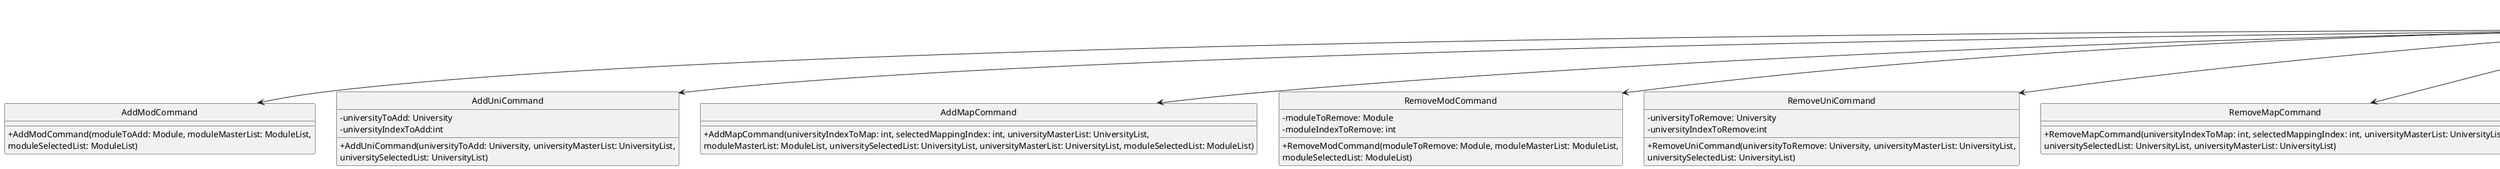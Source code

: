 @startuml
'https://plantuml.com/class-diagram

hide circle
skinparam classAttributeIconSize 0
skinparam groupInheritance 2
skinparam maxWidth 128

Command --> AddModCommand
Command --> AddUniCommand
Command --> AddMapCommand
Command --> RemoveModCommand
Command --> RemoveUniCommand
Command --> RemoveMapCommand
Command --> ListModCommand
Command --> ListUniCommand
Command --> FindModCommand
Command --> FindUniCommand
Command --> SearchMapCommand
Command --> HelpCommand
Command --> ExitCommand

class Command {
    # storage: Storage

    + Command()
}

class AddModCommand {

    + AddModCommand(moduleToAdd: Module, moduleMasterList: ModuleList,
    moduleSelectedList: ModuleList)
}

class AddUniCommand {
    - universityToAdd: University
    - universityIndexToAdd:int

    + AddUniCommand(universityToAdd: University, universityMasterList: UniversityList,
      universitySelectedList: UniversityList)
}

class AddMapCommand {

    + AddMapCommand(universityIndexToMap: int, selectedMappingIndex: int, universityMasterList: UniversityList,
    moduleMasterList: ModuleList, universitySelectedList: UniversityList, universityMasterList: UniversityList, moduleSelectedList: ModuleList)
}

class RemoveModCommand {

    -moduleToRemove: Module
    -moduleIndexToRemove: int

    + RemoveModCommand(moduleToRemove: Module, moduleMasterList: ModuleList,
    moduleSelectedList: ModuleList)
}

class RemoveUniCommand {
    - universityToRemove: University
    - universityIndexToRemove:int

    + RemoveUniCommand(universityToRemove: University, universityMasterList: UniversityList,
      universitySelectedList: UniversityList)
}

class RemoveMapCommand {

    + RemoveMapCommand(universityIndexToMap: int, selectedMappingIndex: int, universityMasterList: UniversityList,
    universitySelectedList: UniversityList, universityMasterList: UniversityList)
}

class ListModCommand {

    + ListModCommand(moduleList: ModuleList, type: ListType)
}

class ListUniCommand {

    + ListUniCommand(universityList: UniversityList, type: ListType)
    -printSelectedList(universityList: UniversityList): void
    -printMasterList(universityList: UniversityList): void
}


class FindModCommand {

    + FindModCommand(userInput: String, moduleMasterList: ModuleList, type: FindModInputType)
}

class FindUniCommand {

    + FindUniCommand(userInput: String, universityMasterList: UniversityList)
}

class SearchMapCommand {
    - selectedUniversity: University

    + SearchMapCommand(selectedUniversity: University, universitySelectedList: UniversityList
    universityMasterList: UniversityList, moduleSelectedList: ModuleList, isAll: boolean)
    + getSelectedUniversity(): University
}

class HelpCommand {

    + HelpCommand()
}

class ExitCommand {

    + ExitCommand()
}

@enduml